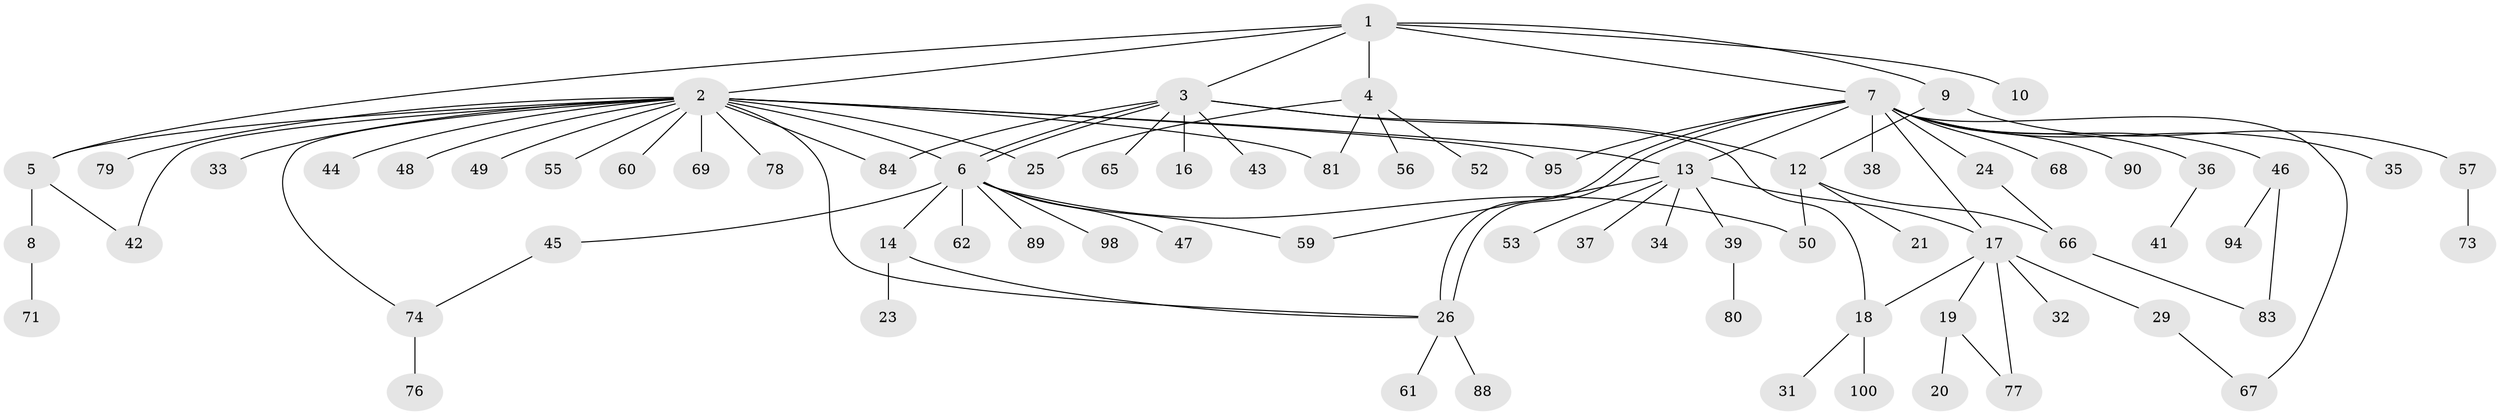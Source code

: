 // original degree distribution, {8: 0.03, 19: 0.01, 10: 0.02, 6: 0.02, 4: 0.05, 14: 0.01, 3: 0.11, 1: 0.5, 5: 0.02, 2: 0.23}
// Generated by graph-tools (version 1.1) at 2025/11/02/27/25 16:11:10]
// undirected, 75 vertices, 96 edges
graph export_dot {
graph [start="1"]
  node [color=gray90,style=filled];
  1 [super="+99"];
  2 [super="+28"];
  3 [super="+40"];
  4 [super="+91"];
  5;
  6 [super="+72"];
  7 [super="+11"];
  8 [super="+27"];
  9 [super="+51"];
  10;
  12 [super="+93"];
  13 [super="+15"];
  14;
  16 [super="+22"];
  17 [super="+97"];
  18 [super="+54"];
  19;
  20;
  21;
  23;
  24;
  25;
  26 [super="+30"];
  29 [super="+96"];
  31;
  32;
  33 [super="+85"];
  34;
  35;
  36;
  37;
  38;
  39 [super="+75"];
  41;
  42;
  43;
  44;
  45 [super="+58"];
  46 [super="+64"];
  47;
  48 [super="+82"];
  49;
  50;
  52 [super="+87"];
  53;
  55;
  56;
  57 [super="+63"];
  59;
  60;
  61;
  62;
  65;
  66 [super="+70"];
  67 [super="+86"];
  68;
  69;
  71;
  73 [super="+92"];
  74;
  76;
  77;
  78;
  79;
  80;
  81;
  83;
  84;
  88;
  89;
  90;
  94;
  95;
  98;
  100;
  1 -- 2;
  1 -- 3;
  1 -- 4;
  1 -- 5;
  1 -- 7;
  1 -- 9;
  1 -- 10;
  2 -- 5;
  2 -- 6;
  2 -- 13 [weight=2];
  2 -- 25;
  2 -- 33;
  2 -- 42;
  2 -- 44;
  2 -- 48;
  2 -- 49;
  2 -- 55;
  2 -- 69;
  2 -- 74;
  2 -- 78;
  2 -- 79;
  2 -- 81;
  2 -- 84;
  2 -- 95;
  2 -- 60;
  2 -- 26;
  3 -- 6;
  3 -- 6;
  3 -- 16;
  3 -- 43;
  3 -- 65;
  3 -- 84;
  3 -- 12;
  3 -- 18;
  4 -- 25;
  4 -- 52;
  4 -- 56;
  4 -- 81;
  5 -- 8;
  5 -- 42;
  6 -- 14;
  6 -- 45;
  6 -- 47;
  6 -- 62;
  6 -- 89;
  6 -- 98;
  6 -- 50;
  6 -- 59;
  7 -- 13;
  7 -- 24;
  7 -- 26 [weight=2];
  7 -- 26;
  7 -- 35;
  7 -- 36;
  7 -- 38;
  7 -- 46;
  7 -- 90;
  7 -- 95;
  7 -- 17;
  7 -- 67;
  7 -- 68;
  8 -- 71;
  9 -- 12;
  9 -- 57;
  12 -- 21;
  12 -- 50;
  12 -- 66;
  13 -- 37;
  13 -- 39;
  13 -- 53;
  13 -- 59;
  13 -- 17;
  13 -- 34;
  14 -- 23;
  14 -- 26;
  17 -- 18;
  17 -- 19;
  17 -- 29;
  17 -- 32;
  17 -- 77;
  18 -- 31;
  18 -- 100;
  19 -- 20;
  19 -- 77;
  24 -- 66;
  26 -- 61;
  26 -- 88;
  29 -- 67;
  36 -- 41;
  39 -- 80;
  45 -- 74;
  46 -- 83;
  46 -- 94;
  57 -- 73;
  66 -- 83;
  74 -- 76;
}
